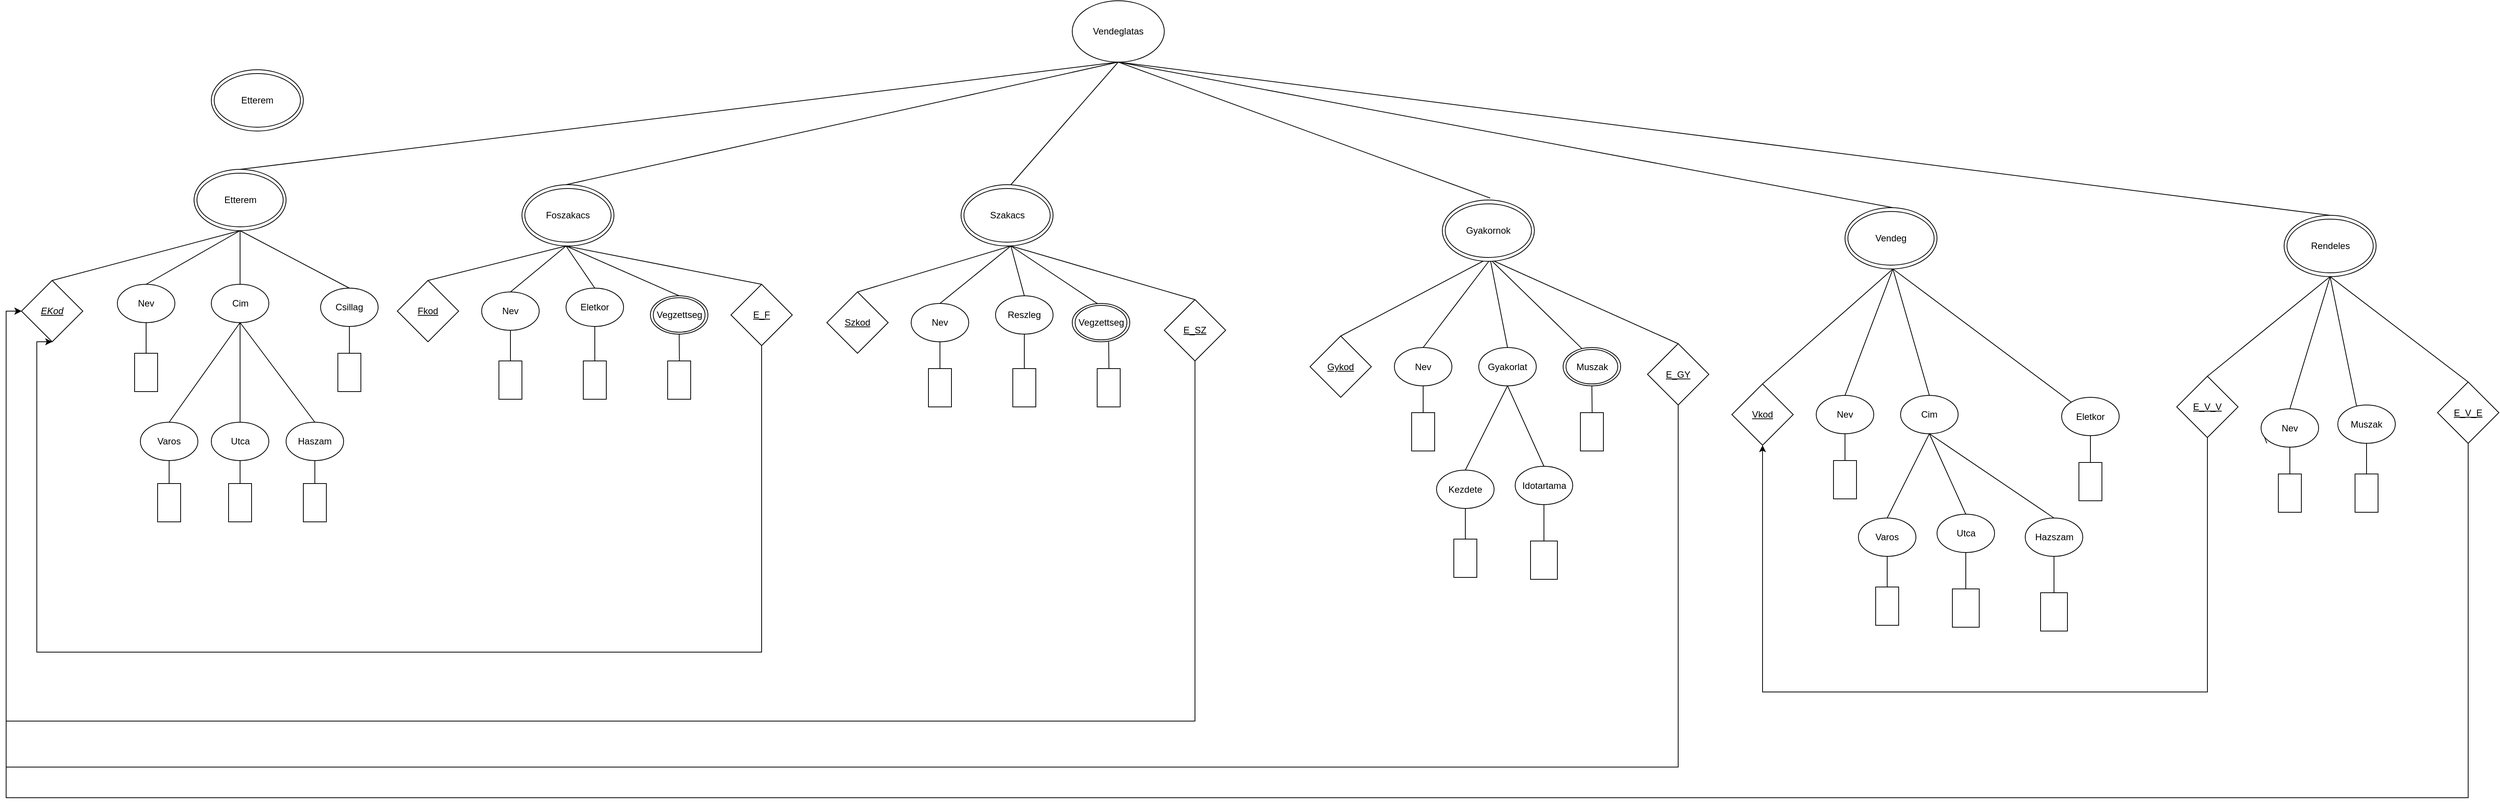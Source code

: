 <mxfile version="20.4.0" type="github">
  <diagram id="5zeBZYak-Ufsh1oe7t_A" name="Page-1">
    <mxGraphModel dx="4729" dy="1371" grid="1" gridSize="10" guides="1" tooltips="1" connect="1" arrows="1" fold="1" page="1" pageScale="1" pageWidth="850" pageHeight="1100" math="0" shadow="0">
      <root>
        <mxCell id="0" />
        <mxCell id="1" parent="0" />
        <mxCell id="2ZCKuji_2gfjYg4W31bf-9" value="Nev" style="ellipse;whiteSpace=wrap;html=1;" parent="1" vertex="1">
          <mxGeometry x="-1305" y="410" width="75" height="50" as="geometry" />
        </mxCell>
        <mxCell id="2ZCKuji_2gfjYg4W31bf-10" value="Cim" style="ellipse;whiteSpace=wrap;html=1;" parent="1" vertex="1">
          <mxGeometry x="-1182.5" y="410" width="75" height="50" as="geometry" />
        </mxCell>
        <mxCell id="2ZCKuji_2gfjYg4W31bf-11" value="Csillag" style="ellipse;whiteSpace=wrap;html=1;" parent="1" vertex="1">
          <mxGeometry x="-1040" y="415" width="75" height="50" as="geometry" />
        </mxCell>
        <mxCell id="2ZCKuji_2gfjYg4W31bf-14" value="Vendeglatas" style="ellipse;whiteSpace=wrap;html=1;" parent="1" vertex="1">
          <mxGeometry x="-60" y="40" width="120" height="80" as="geometry" />
        </mxCell>
        <mxCell id="2ZCKuji_2gfjYg4W31bf-16" value="Haszam" style="ellipse;whiteSpace=wrap;html=1;" parent="1" vertex="1">
          <mxGeometry x="-1085" y="590" width="75" height="50" as="geometry" />
        </mxCell>
        <mxCell id="2ZCKuji_2gfjYg4W31bf-17" value="Utca" style="ellipse;whiteSpace=wrap;html=1;" parent="1" vertex="1">
          <mxGeometry x="-1182.5" y="590" width="75" height="50" as="geometry" />
        </mxCell>
        <mxCell id="2ZCKuji_2gfjYg4W31bf-18" value="Varos" style="ellipse;whiteSpace=wrap;html=1;" parent="1" vertex="1">
          <mxGeometry x="-1275" y="590" width="75" height="50" as="geometry" />
        </mxCell>
        <mxCell id="2ZCKuji_2gfjYg4W31bf-26" value="" style="endArrow=none;html=1;rounded=0;entryX=0.5;entryY=1;entryDx=0;entryDy=0;exitX=0.5;exitY=0;exitDx=0;exitDy=0;" parent="1" target="2ZCKuji_2gfjYg4W31bf-14" edge="1">
          <mxGeometry width="50" height="50" relative="1" as="geometry">
            <mxPoint x="485" y="297.5" as="sourcePoint" />
            <mxPoint x="-50" y="340" as="targetPoint" />
          </mxGeometry>
        </mxCell>
        <mxCell id="2ZCKuji_2gfjYg4W31bf-27" value="" style="endArrow=none;html=1;rounded=0;entryX=0.5;entryY=1;entryDx=0;entryDy=0;exitX=0.5;exitY=0;exitDx=0;exitDy=0;" parent="1" target="2ZCKuji_2gfjYg4W31bf-14" edge="1">
          <mxGeometry width="50" height="50" relative="1" as="geometry">
            <mxPoint x="-720" y="280" as="sourcePoint" />
            <mxPoint x="10" y="130" as="targetPoint" />
          </mxGeometry>
        </mxCell>
        <mxCell id="2ZCKuji_2gfjYg4W31bf-28" value="" style="endArrow=none;html=1;rounded=0;exitX=0.5;exitY=0;exitDx=0;exitDy=0;" parent="1" edge="1">
          <mxGeometry width="50" height="50" relative="1" as="geometry">
            <mxPoint x="1580" y="320" as="sourcePoint" />
            <mxPoint y="120" as="targetPoint" />
          </mxGeometry>
        </mxCell>
        <mxCell id="2ZCKuji_2gfjYg4W31bf-29" value="" style="endArrow=none;html=1;rounded=0;entryX=0.5;entryY=1;entryDx=0;entryDy=0;exitX=0.5;exitY=0;exitDx=0;exitDy=0;" parent="1" target="2ZCKuji_2gfjYg4W31bf-14" edge="1">
          <mxGeometry width="50" height="50" relative="1" as="geometry">
            <mxPoint x="1010" y="310" as="sourcePoint" />
            <mxPoint x="30" y="150" as="targetPoint" />
          </mxGeometry>
        </mxCell>
        <mxCell id="2ZCKuji_2gfjYg4W31bf-30" value="" style="endArrow=none;html=1;rounded=0;exitX=0.5;exitY=0;exitDx=0;exitDy=0;" parent="1" edge="1">
          <mxGeometry width="50" height="50" relative="1" as="geometry">
            <mxPoint x="-1145" y="260" as="sourcePoint" />
            <mxPoint y="120" as="targetPoint" />
          </mxGeometry>
        </mxCell>
        <mxCell id="2ZCKuji_2gfjYg4W31bf-32" value="" style="endArrow=none;html=1;rounded=0;exitX=0.5;exitY=1;exitDx=0;exitDy=0;entryX=0.5;entryY=0;entryDx=0;entryDy=0;" parent="1" target="2ZCKuji_2gfjYg4W31bf-10" edge="1">
          <mxGeometry width="50" height="50" relative="1" as="geometry">
            <mxPoint x="-1145" y="340" as="sourcePoint" />
            <mxPoint x="-545" y="130" as="targetPoint" />
          </mxGeometry>
        </mxCell>
        <mxCell id="2ZCKuji_2gfjYg4W31bf-33" value="" style="endArrow=none;html=1;rounded=0;exitX=0.5;exitY=1;exitDx=0;exitDy=0;entryX=0.5;entryY=0;entryDx=0;entryDy=0;" parent="1" target="2ZCKuji_2gfjYg4W31bf-9" edge="1">
          <mxGeometry width="50" height="50" relative="1" as="geometry">
            <mxPoint x="-1145" y="340" as="sourcePoint" />
            <mxPoint x="-1005" y="420" as="targetPoint" />
          </mxGeometry>
        </mxCell>
        <mxCell id="2ZCKuji_2gfjYg4W31bf-35" value="" style="endArrow=none;html=1;rounded=0;exitX=0.5;exitY=1;exitDx=0;exitDy=0;entryX=0.5;entryY=0;entryDx=0;entryDy=0;" parent="1" target="2ZCKuji_2gfjYg4W31bf-11" edge="1">
          <mxGeometry width="50" height="50" relative="1" as="geometry">
            <mxPoint x="-1145" y="340" as="sourcePoint" />
            <mxPoint x="-1127.5" y="420" as="targetPoint" />
          </mxGeometry>
        </mxCell>
        <mxCell id="2ZCKuji_2gfjYg4W31bf-38" value="" style="endArrow=none;html=1;rounded=0;exitX=0.5;exitY=1;exitDx=0;exitDy=0;entryX=0.5;entryY=0;entryDx=0;entryDy=0;" parent="1" source="2ZCKuji_2gfjYg4W31bf-10" target="2ZCKuji_2gfjYg4W31bf-18" edge="1">
          <mxGeometry width="50" height="50" relative="1" as="geometry">
            <mxPoint x="-655" y="390" as="sourcePoint" />
            <mxPoint x="-605" y="340" as="targetPoint" />
          </mxGeometry>
        </mxCell>
        <mxCell id="2ZCKuji_2gfjYg4W31bf-39" value="" style="endArrow=none;html=1;rounded=0;exitX=0.5;exitY=1;exitDx=0;exitDy=0;entryX=0.5;entryY=0;entryDx=0;entryDy=0;" parent="1" source="2ZCKuji_2gfjYg4W31bf-10" target="2ZCKuji_2gfjYg4W31bf-17" edge="1">
          <mxGeometry width="50" height="50" relative="1" as="geometry">
            <mxPoint x="-995" y="360" as="sourcePoint" />
            <mxPoint x="-1117.5" y="430" as="targetPoint" />
          </mxGeometry>
        </mxCell>
        <mxCell id="2ZCKuji_2gfjYg4W31bf-40" value="" style="endArrow=none;html=1;rounded=0;exitX=0.5;exitY=1;exitDx=0;exitDy=0;entryX=0.5;entryY=0;entryDx=0;entryDy=0;" parent="1" source="2ZCKuji_2gfjYg4W31bf-10" target="2ZCKuji_2gfjYg4W31bf-16" edge="1">
          <mxGeometry width="50" height="50" relative="1" as="geometry">
            <mxPoint x="-985" y="370" as="sourcePoint" />
            <mxPoint x="-1107.5" y="440" as="targetPoint" />
          </mxGeometry>
        </mxCell>
        <mxCell id="2ZCKuji_2gfjYg4W31bf-43" value="&lt;u&gt;Fkod&lt;/u&gt;" style="rhombus;whiteSpace=wrap;html=1;sketch=0;strokeColor=default;fontStyle=4" parent="1" vertex="1">
          <mxGeometry x="-940" y="405" width="80" height="80" as="geometry" />
        </mxCell>
        <mxCell id="2ZCKuji_2gfjYg4W31bf-123" style="edgeStyle=orthogonalEdgeStyle;rounded=0;orthogonalLoop=1;jettySize=auto;html=1;exitX=0.5;exitY=1;exitDx=0;exitDy=0;entryX=0.5;entryY=1;entryDx=0;entryDy=0;" parent="1" source="2ZCKuji_2gfjYg4W31bf-45" target="2ZCKuji_2gfjYg4W31bf-59" edge="1">
          <mxGeometry relative="1" as="geometry">
            <mxPoint x="-1410" y="1160" as="targetPoint" />
            <Array as="points">
              <mxPoint x="-465" y="890" />
              <mxPoint x="-1410" y="890" />
              <mxPoint x="-1410" y="485" />
            </Array>
          </mxGeometry>
        </mxCell>
        <mxCell id="2ZCKuji_2gfjYg4W31bf-45" value="E_F" style="rhombus;whiteSpace=wrap;html=1;sketch=0;strokeColor=default;fontStyle=4" parent="1" vertex="1">
          <mxGeometry x="-505" y="410" width="80" height="80" as="geometry" />
        </mxCell>
        <mxCell id="2ZCKuji_2gfjYg4W31bf-46" value="" style="endArrow=none;html=1;rounded=0;entryX=0.5;entryY=0;entryDx=0;entryDy=0;exitX=0.5;exitY=1;exitDx=0;exitDy=0;" parent="1" target="2ZCKuji_2gfjYg4W31bf-45" edge="1">
          <mxGeometry width="50" height="50" relative="1" as="geometry">
            <mxPoint x="-720" y="360" as="sourcePoint" />
            <mxPoint x="-530" y="405" as="targetPoint" />
          </mxGeometry>
        </mxCell>
        <mxCell id="2ZCKuji_2gfjYg4W31bf-47" value="" style="endArrow=none;html=1;rounded=0;entryX=0.5;entryY=0;entryDx=0;entryDy=0;exitX=0.5;exitY=1;exitDx=0;exitDy=0;" parent="1" target="2ZCKuji_2gfjYg4W31bf-43" edge="1">
          <mxGeometry width="50" height="50" relative="1" as="geometry">
            <mxPoint x="-720" y="360" as="sourcePoint" />
            <mxPoint x="-360" y="430" as="targetPoint" />
          </mxGeometry>
        </mxCell>
        <mxCell id="2ZCKuji_2gfjYg4W31bf-54" value="Nev" style="ellipse;whiteSpace=wrap;html=1;" parent="1" vertex="1">
          <mxGeometry x="-830" y="420" width="75" height="50" as="geometry" />
        </mxCell>
        <mxCell id="2ZCKuji_2gfjYg4W31bf-55" value="Eletkor" style="ellipse;whiteSpace=wrap;html=1;" parent="1" vertex="1">
          <mxGeometry x="-720" y="415" width="75" height="50" as="geometry" />
        </mxCell>
        <mxCell id="2ZCKuji_2gfjYg4W31bf-56" value="" style="endArrow=none;html=1;rounded=0;entryX=0.5;entryY=0;entryDx=0;entryDy=0;" parent="1" target="2ZCKuji_2gfjYg4W31bf-55" edge="1">
          <mxGeometry width="50" height="50" relative="1" as="geometry">
            <mxPoint x="-720" y="360" as="sourcePoint" />
            <mxPoint x="-670" y="490" as="targetPoint" />
          </mxGeometry>
        </mxCell>
        <mxCell id="2ZCKuji_2gfjYg4W31bf-57" value="" style="endArrow=none;html=1;rounded=0;exitX=0.5;exitY=1;exitDx=0;exitDy=0;entryX=0.5;entryY=0;entryDx=0;entryDy=0;" parent="1" target="2ZCKuji_2gfjYg4W31bf-54" edge="1">
          <mxGeometry width="50" height="50" relative="1" as="geometry">
            <mxPoint x="-720" y="360" as="sourcePoint" />
            <mxPoint x="-792.5" y="490" as="targetPoint" />
          </mxGeometry>
        </mxCell>
        <mxCell id="2ZCKuji_2gfjYg4W31bf-58" value="" style="endArrow=none;html=1;rounded=0;exitX=0.5;exitY=0;exitDx=0;exitDy=0;" parent="1" edge="1">
          <mxGeometry width="50" height="50" relative="1" as="geometry">
            <mxPoint x="-140" y="280" as="sourcePoint" />
            <mxPoint y="120" as="targetPoint" />
          </mxGeometry>
        </mxCell>
        <mxCell id="2ZCKuji_2gfjYg4W31bf-59" value="EKod" style="rhombus;whiteSpace=wrap;html=1;sketch=0;strokeColor=default;fontStyle=6" parent="1" vertex="1">
          <mxGeometry x="-1430" y="405" width="80" height="80" as="geometry" />
        </mxCell>
        <mxCell id="2ZCKuji_2gfjYg4W31bf-60" value="" style="endArrow=none;html=1;rounded=0;entryX=0.5;entryY=0;entryDx=0;entryDy=0;exitX=0.5;exitY=1;exitDx=0;exitDy=0;" parent="1" target="2ZCKuji_2gfjYg4W31bf-59" edge="1">
          <mxGeometry width="50" height="50" relative="1" as="geometry">
            <mxPoint x="-1145" y="340" as="sourcePoint" />
            <mxPoint x="-935" y="420" as="targetPoint" />
          </mxGeometry>
        </mxCell>
        <mxCell id="2ZCKuji_2gfjYg4W31bf-65" value="Szkod" style="rhombus;whiteSpace=wrap;html=1;sketch=0;strokeColor=default;fontStyle=4" parent="1" vertex="1">
          <mxGeometry x="-380" y="420" width="80" height="80" as="geometry" />
        </mxCell>
        <mxCell id="2ZCKuji_2gfjYg4W31bf-66" value="" style="endArrow=none;html=1;rounded=0;entryX=0.5;entryY=0;entryDx=0;entryDy=0;" parent="1" target="2ZCKuji_2gfjYg4W31bf-65" edge="1">
          <mxGeometry width="50" height="50" relative="1" as="geometry">
            <mxPoint x="-140" y="360" as="sourcePoint" />
            <mxPoint x="215" y="435" as="targetPoint" />
          </mxGeometry>
        </mxCell>
        <mxCell id="2ZCKuji_2gfjYg4W31bf-68" value="" style="endArrow=none;html=1;rounded=0;entryX=0.5;entryY=0;entryDx=0;entryDy=0;" parent="1" target="bxOVujdMvc15f3OLakNr-1" edge="1">
          <mxGeometry width="50" height="50" relative="1" as="geometry">
            <mxPoint x="-140" y="360" as="sourcePoint" />
            <mxPoint x="97.5" y="435.0" as="targetPoint" />
          </mxGeometry>
        </mxCell>
        <mxCell id="2ZCKuji_2gfjYg4W31bf-69" value="" style="endArrow=none;html=1;rounded=0;exitX=0.5;exitY=1;exitDx=0;exitDy=0;entryX=0.5;entryY=0;entryDx=0;entryDy=0;" parent="1" target="2ZCKuji_2gfjYg4W31bf-118" edge="1">
          <mxGeometry width="50" height="50" relative="1" as="geometry">
            <mxPoint x="-140" y="360" as="sourcePoint" />
            <mxPoint x="-187.5" y="425" as="targetPoint" />
          </mxGeometry>
        </mxCell>
        <mxCell id="2ZCKuji_2gfjYg4W31bf-73" value="" style="rounded=0;whiteSpace=wrap;html=1;sketch=0;strokeColor=default;rotation=90;" parent="1" vertex="1">
          <mxGeometry x="-1027.5" y="510" width="50" height="30" as="geometry" />
        </mxCell>
        <mxCell id="2ZCKuji_2gfjYg4W31bf-79" value="" style="rounded=0;whiteSpace=wrap;html=1;sketch=0;strokeColor=default;rotation=90;" parent="1" vertex="1">
          <mxGeometry x="-1292.5" y="510" width="50" height="30" as="geometry" />
        </mxCell>
        <mxCell id="2ZCKuji_2gfjYg4W31bf-80" value="" style="rounded=0;whiteSpace=wrap;html=1;sketch=0;strokeColor=default;rotation=90;" parent="1" vertex="1">
          <mxGeometry x="-1262.5" y="680" width="50" height="30" as="geometry" />
        </mxCell>
        <mxCell id="2ZCKuji_2gfjYg4W31bf-81" value="" style="rounded=0;whiteSpace=wrap;html=1;sketch=0;strokeColor=default;rotation=90;" parent="1" vertex="1">
          <mxGeometry x="-1170" y="680" width="50" height="30" as="geometry" />
        </mxCell>
        <mxCell id="2ZCKuji_2gfjYg4W31bf-82" value="" style="rounded=0;whiteSpace=wrap;html=1;sketch=0;strokeColor=default;rotation=90;" parent="1" vertex="1">
          <mxGeometry x="-1072.5" y="680" width="50" height="30" as="geometry" />
        </mxCell>
        <mxCell id="2ZCKuji_2gfjYg4W31bf-86" value="" style="endArrow=none;html=1;rounded=0;entryX=0.5;entryY=1;entryDx=0;entryDy=0;exitX=0;exitY=0.5;exitDx=0;exitDy=0;" parent="1" source="2ZCKuji_2gfjYg4W31bf-79" target="2ZCKuji_2gfjYg4W31bf-9" edge="1">
          <mxGeometry width="50" height="50" relative="1" as="geometry">
            <mxPoint x="-1120" y="630" as="sourcePoint" />
            <mxPoint x="-1070" y="580" as="targetPoint" />
          </mxGeometry>
        </mxCell>
        <mxCell id="2ZCKuji_2gfjYg4W31bf-88" value="" style="endArrow=none;html=1;rounded=0;entryX=0.5;entryY=1;entryDx=0;entryDy=0;exitX=0;exitY=0.5;exitDx=0;exitDy=0;" parent="1" source="2ZCKuji_2gfjYg4W31bf-73" target="2ZCKuji_2gfjYg4W31bf-11" edge="1">
          <mxGeometry width="50" height="50" relative="1" as="geometry">
            <mxPoint x="-1257.5" y="510" as="sourcePoint" />
            <mxPoint x="-1257.5" y="470" as="targetPoint" />
          </mxGeometry>
        </mxCell>
        <mxCell id="2ZCKuji_2gfjYg4W31bf-89" value="" style="endArrow=none;html=1;rounded=0;entryX=0.5;entryY=1;entryDx=0;entryDy=0;exitX=0;exitY=0.5;exitDx=0;exitDy=0;" parent="1" source="2ZCKuji_2gfjYg4W31bf-80" target="2ZCKuji_2gfjYg4W31bf-18" edge="1">
          <mxGeometry width="50" height="50" relative="1" as="geometry">
            <mxPoint x="-1247.5" y="520" as="sourcePoint" />
            <mxPoint x="-1247.5" y="480" as="targetPoint" />
          </mxGeometry>
        </mxCell>
        <mxCell id="2ZCKuji_2gfjYg4W31bf-90" value="" style="endArrow=none;html=1;rounded=0;entryX=0.5;entryY=1;entryDx=0;entryDy=0;exitX=0;exitY=0.5;exitDx=0;exitDy=0;" parent="1" source="2ZCKuji_2gfjYg4W31bf-81" target="2ZCKuji_2gfjYg4W31bf-17" edge="1">
          <mxGeometry width="50" height="50" relative="1" as="geometry">
            <mxPoint x="-1237.5" y="530" as="sourcePoint" />
            <mxPoint x="-1237.5" y="490" as="targetPoint" />
          </mxGeometry>
        </mxCell>
        <mxCell id="2ZCKuji_2gfjYg4W31bf-91" value="" style="endArrow=none;html=1;rounded=0;entryX=0.5;entryY=1;entryDx=0;entryDy=0;exitX=0;exitY=0.5;exitDx=0;exitDy=0;" parent="1" source="2ZCKuji_2gfjYg4W31bf-82" target="2ZCKuji_2gfjYg4W31bf-16" edge="1">
          <mxGeometry width="50" height="50" relative="1" as="geometry">
            <mxPoint x="-1227.5" y="540" as="sourcePoint" />
            <mxPoint x="-1227.5" y="500" as="targetPoint" />
          </mxGeometry>
        </mxCell>
        <mxCell id="2ZCKuji_2gfjYg4W31bf-96" value="" style="rounded=0;whiteSpace=wrap;html=1;sketch=0;strokeColor=default;rotation=90;" parent="1" vertex="1">
          <mxGeometry x="-817.5" y="520" width="50" height="30" as="geometry" />
        </mxCell>
        <mxCell id="2ZCKuji_2gfjYg4W31bf-97" value="" style="endArrow=none;html=1;rounded=0;exitX=0;exitY=0.5;exitDx=0;exitDy=0;entryX=0.5;entryY=1;entryDx=0;entryDy=0;" parent="1" source="2ZCKuji_2gfjYg4W31bf-96" target="2ZCKuji_2gfjYg4W31bf-54" edge="1">
          <mxGeometry width="50" height="50" relative="1" as="geometry">
            <mxPoint x="-1017.5" y="520" as="sourcePoint" />
            <mxPoint x="-762" y="480" as="targetPoint" />
          </mxGeometry>
        </mxCell>
        <mxCell id="2ZCKuji_2gfjYg4W31bf-98" value="" style="rounded=0;whiteSpace=wrap;html=1;sketch=0;strokeColor=default;rotation=90;" parent="1" vertex="1">
          <mxGeometry x="-707.5" y="520" width="50" height="30" as="geometry" />
        </mxCell>
        <mxCell id="2ZCKuji_2gfjYg4W31bf-99" value="" style="endArrow=none;html=1;rounded=0;entryX=0.5;entryY=1;entryDx=0;entryDy=0;exitX=0;exitY=0.5;exitDx=0;exitDy=0;" parent="1" source="2ZCKuji_2gfjYg4W31bf-98" target="2ZCKuji_2gfjYg4W31bf-55" edge="1">
          <mxGeometry width="50" height="50" relative="1" as="geometry">
            <mxPoint x="-900" y="520" as="sourcePoint" />
            <mxPoint x="-645" y="475" as="targetPoint" />
          </mxGeometry>
        </mxCell>
        <mxCell id="2ZCKuji_2gfjYg4W31bf-105" value="" style="endArrow=none;html=1;rounded=0;entryX=0.5;entryY=0;entryDx=0;entryDy=0;" parent="1" target="2ZCKuji_2gfjYg4W31bf-101" edge="1">
          <mxGeometry width="50" height="50" relative="1" as="geometry">
            <mxPoint x="-720" y="360" as="sourcePoint" />
            <mxPoint x="-672.5" y="425" as="targetPoint" />
          </mxGeometry>
        </mxCell>
        <mxCell id="2ZCKuji_2gfjYg4W31bf-108" value="" style="endArrow=none;html=1;rounded=0;exitX=0.5;exitY=1;exitDx=0;exitDy=0;" parent="1" source="2ZCKuji_2gfjYg4W31bf-101" edge="1">
          <mxGeometry width="50" height="50" relative="1" as="geometry">
            <mxPoint x="-700" y="380" as="sourcePoint" />
            <mxPoint x="-572" y="530" as="targetPoint" />
          </mxGeometry>
        </mxCell>
        <mxCell id="2ZCKuji_2gfjYg4W31bf-109" value="" style="rounded=0;whiteSpace=wrap;html=1;sketch=0;strokeColor=default;rotation=90;" parent="1" vertex="1">
          <mxGeometry x="-597.5" y="520" width="50" height="30" as="geometry" />
        </mxCell>
        <mxCell id="2ZCKuji_2gfjYg4W31bf-110" value="Reszleg" style="ellipse;whiteSpace=wrap;html=1;" parent="1" vertex="1">
          <mxGeometry x="-160" y="425" width="75" height="50" as="geometry" />
        </mxCell>
        <mxCell id="2ZCKuji_2gfjYg4W31bf-111" value="" style="rounded=0;whiteSpace=wrap;html=1;sketch=0;strokeColor=default;rotation=90;" parent="1" vertex="1">
          <mxGeometry x="-257.5" y="530" width="50" height="30" as="geometry" />
        </mxCell>
        <mxCell id="2ZCKuji_2gfjYg4W31bf-112" value="" style="endArrow=none;html=1;rounded=0;exitX=0;exitY=0.5;exitDx=0;exitDy=0;entryX=0.5;entryY=1;entryDx=0;entryDy=0;startArrow=none;" parent="1" source="2ZCKuji_2gfjYg4W31bf-118" edge="1">
          <mxGeometry width="50" height="50" relative="1" as="geometry">
            <mxPoint x="-457.5" y="530" as="sourcePoint" />
            <mxPoint x="-232.5" y="480" as="targetPoint" />
          </mxGeometry>
        </mxCell>
        <mxCell id="2ZCKuji_2gfjYg4W31bf-113" value="" style="rounded=0;whiteSpace=wrap;html=1;sketch=0;strokeColor=default;rotation=90;" parent="1" vertex="1">
          <mxGeometry x="-147.5" y="530" width="50" height="30" as="geometry" />
        </mxCell>
        <mxCell id="2ZCKuji_2gfjYg4W31bf-114" value="" style="endArrow=none;html=1;rounded=0;entryX=0.5;entryY=1;entryDx=0;entryDy=0;exitX=0;exitY=0.5;exitDx=0;exitDy=0;" parent="1" source="2ZCKuji_2gfjYg4W31bf-113" target="2ZCKuji_2gfjYg4W31bf-110" edge="1">
          <mxGeometry width="50" height="50" relative="1" as="geometry">
            <mxPoint x="-340" y="530" as="sourcePoint" />
            <mxPoint x="-85" y="485" as="targetPoint" />
          </mxGeometry>
        </mxCell>
        <mxCell id="2ZCKuji_2gfjYg4W31bf-116" value="" style="endArrow=none;html=1;rounded=0;exitX=0.5;exitY=1;exitDx=0;exitDy=0;" parent="1" edge="1">
          <mxGeometry width="50" height="50" relative="1" as="geometry">
            <mxPoint x="-12.5" y="485" as="sourcePoint" />
            <mxPoint x="-12" y="540" as="targetPoint" />
          </mxGeometry>
        </mxCell>
        <mxCell id="2ZCKuji_2gfjYg4W31bf-117" value="" style="rounded=0;whiteSpace=wrap;html=1;sketch=0;strokeColor=default;rotation=90;" parent="1" vertex="1">
          <mxGeometry x="-37.5" y="530" width="50" height="30" as="geometry" />
        </mxCell>
        <mxCell id="2ZCKuji_2gfjYg4W31bf-118" value="Nev" style="ellipse;whiteSpace=wrap;html=1;" parent="1" vertex="1">
          <mxGeometry x="-270" y="435" width="75" height="50" as="geometry" />
        </mxCell>
        <mxCell id="2ZCKuji_2gfjYg4W31bf-119" value="" style="endArrow=none;html=1;rounded=0;exitX=0;exitY=0.5;exitDx=0;exitDy=0;entryX=0.5;entryY=1;entryDx=0;entryDy=0;" parent="1" source="2ZCKuji_2gfjYg4W31bf-111" target="2ZCKuji_2gfjYg4W31bf-118" edge="1">
          <mxGeometry width="50" height="50" relative="1" as="geometry">
            <mxPoint x="-232.5" y="520" as="sourcePoint" />
            <mxPoint x="-232.5" y="480" as="targetPoint" />
          </mxGeometry>
        </mxCell>
        <mxCell id="2ZCKuji_2gfjYg4W31bf-121" value="" style="endArrow=none;html=1;rounded=0;entryX=0.5;entryY=0;entryDx=0;entryDy=0;exitX=0.5;exitY=1;exitDx=0;exitDy=0;" parent="1" target="2ZCKuji_2gfjYg4W31bf-110" edge="1">
          <mxGeometry width="50" height="50" relative="1" as="geometry">
            <mxPoint x="-140" y="360" as="sourcePoint" />
            <mxPoint x="-232.5" y="475" as="targetPoint" />
          </mxGeometry>
        </mxCell>
        <mxCell id="2ZCKuji_2gfjYg4W31bf-122" value="" style="endArrow=none;html=1;rounded=0;exitX=0.5;exitY=1;exitDx=0;exitDy=0;entryX=0.326;entryY=0.026;entryDx=0;entryDy=0;entryPerimeter=0;" parent="1" edge="1">
          <mxGeometry width="50" height="50" relative="1" as="geometry">
            <mxPoint x="-140" y="360" as="sourcePoint" />
            <mxPoint x="-25.55" y="436.3" as="targetPoint" />
          </mxGeometry>
        </mxCell>
        <mxCell id="bxOVujdMvc15f3OLakNr-121" style="edgeStyle=orthogonalEdgeStyle;rounded=0;orthogonalLoop=1;jettySize=auto;html=1;exitX=0.5;exitY=1;exitDx=0;exitDy=0;entryX=0;entryY=0.5;entryDx=0;entryDy=0;" edge="1" parent="1" source="bxOVujdMvc15f3OLakNr-1" target="2ZCKuji_2gfjYg4W31bf-59">
          <mxGeometry relative="1" as="geometry">
            <Array as="points">
              <mxPoint x="100" y="980" />
              <mxPoint x="-1450" y="980" />
              <mxPoint x="-1450" y="445" />
            </Array>
          </mxGeometry>
        </mxCell>
        <mxCell id="bxOVujdMvc15f3OLakNr-1" value="&lt;div&gt;E_SZ&lt;/div&gt;" style="rhombus;whiteSpace=wrap;html=1;sketch=0;strokeColor=default;fontStyle=4" vertex="1" parent="1">
          <mxGeometry x="60" y="430" width="80" height="80" as="geometry" />
        </mxCell>
        <mxCell id="bxOVujdMvc15f3OLakNr-2" value="" style="endArrow=none;html=1;rounded=0;entryX=0.5;entryY=0;entryDx=0;entryDy=0;" edge="1" parent="1">
          <mxGeometry width="50" height="50" relative="1" as="geometry">
            <mxPoint x="480" y="377.5" as="sourcePoint" />
            <mxPoint x="290" y="477.5" as="targetPoint" />
          </mxGeometry>
        </mxCell>
        <mxCell id="bxOVujdMvc15f3OLakNr-3" value="" style="endArrow=none;html=1;rounded=0;entryX=0.5;entryY=0;entryDx=0;entryDy=0;exitX=0.5;exitY=1;exitDx=0;exitDy=0;" edge="1" parent="1" target="bxOVujdMvc15f3OLakNr-17">
          <mxGeometry width="50" height="50" relative="1" as="geometry">
            <mxPoint x="485" y="377.5" as="sourcePoint" />
            <mxPoint x="727.5" y="492.5" as="targetPoint" />
          </mxGeometry>
        </mxCell>
        <mxCell id="bxOVujdMvc15f3OLakNr-4" value="" style="endArrow=none;html=1;rounded=0;exitX=0.5;exitY=1;exitDx=0;exitDy=0;entryX=0.5;entryY=0;entryDx=0;entryDy=0;" edge="1" parent="1" target="bxOVujdMvc15f3OLakNr-13">
          <mxGeometry width="50" height="50" relative="1" as="geometry">
            <mxPoint x="485" y="377.5" as="sourcePoint" />
            <mxPoint x="442.5" y="482.5" as="targetPoint" />
          </mxGeometry>
        </mxCell>
        <mxCell id="bxOVujdMvc15f3OLakNr-5" value="Gyakorlat" style="ellipse;whiteSpace=wrap;html=1;" vertex="1" parent="1">
          <mxGeometry x="470" y="492.5" width="75" height="50" as="geometry" />
        </mxCell>
        <mxCell id="bxOVujdMvc15f3OLakNr-6" value="" style="rounded=0;whiteSpace=wrap;html=1;sketch=0;strokeColor=default;rotation=90;" vertex="1" parent="1">
          <mxGeometry x="372.5" y="587.5" width="50" height="30" as="geometry" />
        </mxCell>
        <mxCell id="bxOVujdMvc15f3OLakNr-7" value="" style="endArrow=none;html=1;rounded=0;exitX=0;exitY=0.5;exitDx=0;exitDy=0;entryX=0.5;entryY=1;entryDx=0;entryDy=0;startArrow=none;" edge="1" parent="1" source="bxOVujdMvc15f3OLakNr-13">
          <mxGeometry width="50" height="50" relative="1" as="geometry">
            <mxPoint x="172.5" y="587.5" as="sourcePoint" />
            <mxPoint x="397.5" y="537.5" as="targetPoint" />
          </mxGeometry>
        </mxCell>
        <mxCell id="bxOVujdMvc15f3OLakNr-9" value="" style="endArrow=none;html=1;rounded=0;entryX=0.5;entryY=1;entryDx=0;entryDy=0;exitX=0.5;exitY=0;exitDx=0;exitDy=0;" edge="1" parent="1" source="bxOVujdMvc15f3OLakNr-20" target="bxOVujdMvc15f3OLakNr-5">
          <mxGeometry width="50" height="50" relative="1" as="geometry">
            <mxPoint x="550" y="647.5" as="sourcePoint" />
            <mxPoint x="545" y="542.5" as="targetPoint" />
          </mxGeometry>
        </mxCell>
        <mxCell id="bxOVujdMvc15f3OLakNr-11" value="" style="endArrow=none;html=1;rounded=0;exitX=0.5;exitY=1;exitDx=0;exitDy=0;" edge="1" parent="1">
          <mxGeometry width="50" height="50" relative="1" as="geometry">
            <mxPoint x="617.5" y="542.5" as="sourcePoint" />
            <mxPoint x="618" y="597.5" as="targetPoint" />
          </mxGeometry>
        </mxCell>
        <mxCell id="bxOVujdMvc15f3OLakNr-12" value="" style="rounded=0;whiteSpace=wrap;html=1;sketch=0;strokeColor=default;rotation=90;" vertex="1" parent="1">
          <mxGeometry x="592.5" y="587.5" width="50" height="30" as="geometry" />
        </mxCell>
        <mxCell id="bxOVujdMvc15f3OLakNr-13" value="Nev" style="ellipse;whiteSpace=wrap;html=1;" vertex="1" parent="1">
          <mxGeometry x="360" y="492.5" width="75" height="50" as="geometry" />
        </mxCell>
        <mxCell id="bxOVujdMvc15f3OLakNr-14" value="" style="endArrow=none;html=1;rounded=0;exitX=0;exitY=0.5;exitDx=0;exitDy=0;entryX=0.5;entryY=1;entryDx=0;entryDy=0;" edge="1" parent="1" source="bxOVujdMvc15f3OLakNr-6" target="bxOVujdMvc15f3OLakNr-13">
          <mxGeometry width="50" height="50" relative="1" as="geometry">
            <mxPoint x="397.5" y="577.5" as="sourcePoint" />
            <mxPoint x="397.5" y="537.5" as="targetPoint" />
          </mxGeometry>
        </mxCell>
        <mxCell id="bxOVujdMvc15f3OLakNr-15" value="" style="endArrow=none;html=1;rounded=0;entryX=0.5;entryY=0;entryDx=0;entryDy=0;exitX=0.5;exitY=1;exitDx=0;exitDy=0;" edge="1" parent="1" target="bxOVujdMvc15f3OLakNr-5">
          <mxGeometry width="50" height="50" relative="1" as="geometry">
            <mxPoint x="485" y="377.5" as="sourcePoint" />
            <mxPoint x="397.5" y="532.5" as="targetPoint" />
          </mxGeometry>
        </mxCell>
        <mxCell id="bxOVujdMvc15f3OLakNr-16" value="" style="endArrow=none;html=1;rounded=0;entryX=0.326;entryY=0.026;entryDx=0;entryDy=0;entryPerimeter=0;exitX=0.5;exitY=1;exitDx=0;exitDy=0;" edge="1" parent="1">
          <mxGeometry width="50" height="50" relative="1" as="geometry">
            <mxPoint x="485" y="377.5" as="sourcePoint" />
            <mxPoint x="604.45" y="493.8" as="targetPoint" />
          </mxGeometry>
        </mxCell>
        <mxCell id="bxOVujdMvc15f3OLakNr-119" style="edgeStyle=orthogonalEdgeStyle;rounded=0;orthogonalLoop=1;jettySize=auto;html=1;exitX=0.5;exitY=1;exitDx=0;exitDy=0;entryX=0;entryY=0.5;entryDx=0;entryDy=0;" edge="1" parent="1" source="bxOVujdMvc15f3OLakNr-17" target="2ZCKuji_2gfjYg4W31bf-59">
          <mxGeometry relative="1" as="geometry">
            <Array as="points">
              <mxPoint x="730" y="1040" />
              <mxPoint x="-1450" y="1040" />
              <mxPoint x="-1450" y="445" />
            </Array>
          </mxGeometry>
        </mxCell>
        <mxCell id="bxOVujdMvc15f3OLakNr-17" value="E_GY" style="rhombus;whiteSpace=wrap;html=1;sketch=0;strokeColor=default;fontStyle=4" vertex="1" parent="1">
          <mxGeometry x="690" y="487.5" width="80" height="80" as="geometry" />
        </mxCell>
        <mxCell id="bxOVujdMvc15f3OLakNr-18" value="Gykod" style="rhombus;whiteSpace=wrap;html=1;sketch=0;strokeColor=default;fontStyle=4" vertex="1" parent="1">
          <mxGeometry x="250" y="477.5" width="80" height="80" as="geometry" />
        </mxCell>
        <mxCell id="bxOVujdMvc15f3OLakNr-20" value="Idotartama" style="ellipse;whiteSpace=wrap;html=1;" vertex="1" parent="1">
          <mxGeometry x="517.5" y="647.5" width="75" height="50" as="geometry" />
        </mxCell>
        <mxCell id="bxOVujdMvc15f3OLakNr-27" value="" style="endArrow=none;html=1;rounded=0;entryX=0.5;entryY=1;entryDx=0;entryDy=0;exitX=0.5;exitY=0;exitDx=0;exitDy=0;" edge="1" parent="1" source="bxOVujdMvc15f3OLakNr-28" target="bxOVujdMvc15f3OLakNr-5">
          <mxGeometry width="50" height="50" relative="1" as="geometry">
            <mxPoint x="447.5" y="652.5" as="sourcePoint" />
            <mxPoint x="487.5" y="532.5" as="targetPoint" />
          </mxGeometry>
        </mxCell>
        <mxCell id="bxOVujdMvc15f3OLakNr-28" value="Kezdete" style="ellipse;whiteSpace=wrap;html=1;" vertex="1" parent="1">
          <mxGeometry x="415" y="652.5" width="75" height="50" as="geometry" />
        </mxCell>
        <mxCell id="bxOVujdMvc15f3OLakNr-33" value="" style="endArrow=none;html=1;rounded=0;exitX=0.5;exitY=1;exitDx=0;exitDy=0;entryX=0;entryY=0.5;entryDx=0;entryDy=0;" edge="1" parent="1" source="bxOVujdMvc15f3OLakNr-28" target="bxOVujdMvc15f3OLakNr-34">
          <mxGeometry width="50" height="50" relative="1" as="geometry">
            <mxPoint x="451.97" y="712.5" as="sourcePoint" />
            <mxPoint x="452.47" y="767.5" as="targetPoint" />
          </mxGeometry>
        </mxCell>
        <mxCell id="bxOVujdMvc15f3OLakNr-34" value="" style="rounded=0;whiteSpace=wrap;html=1;sketch=0;strokeColor=default;rotation=90;" vertex="1" parent="1">
          <mxGeometry x="427.5" y="752.5" width="50" height="30" as="geometry" />
        </mxCell>
        <mxCell id="bxOVujdMvc15f3OLakNr-35" value="" style="endArrow=none;html=1;rounded=0;exitX=0.5;exitY=1;exitDx=0;exitDy=0;startArrow=none;" edge="1" parent="1" source="bxOVujdMvc15f3OLakNr-36">
          <mxGeometry width="50" height="50" relative="1" as="geometry">
            <mxPoint x="542.5" y="737.5" as="sourcePoint" />
            <mxPoint x="543" y="792.5" as="targetPoint" />
          </mxGeometry>
        </mxCell>
        <mxCell id="bxOVujdMvc15f3OLakNr-36" value="" style="rounded=0;whiteSpace=wrap;html=1;sketch=0;strokeColor=default;rotation=90;" vertex="1" parent="1">
          <mxGeometry x="530" y="752.5" width="50" height="35" as="geometry" />
        </mxCell>
        <mxCell id="bxOVujdMvc15f3OLakNr-37" value="" style="endArrow=none;html=1;rounded=0;" edge="1" parent="1" source="bxOVujdMvc15f3OLakNr-20" target="bxOVujdMvc15f3OLakNr-36">
          <mxGeometry width="50" height="50" relative="1" as="geometry">
            <mxPoint x="542.5" y="737.5" as="sourcePoint" />
            <mxPoint x="543.0" y="792.5" as="targetPoint" />
          </mxGeometry>
        </mxCell>
        <mxCell id="bxOVujdMvc15f3OLakNr-59" value="" style="endArrow=none;html=1;rounded=0;entryX=0.5;entryY=0;entryDx=0;entryDy=0;exitX=0.5;exitY=1;exitDx=0;exitDy=0;" edge="1" parent="1">
          <mxGeometry width="50" height="50" relative="1" as="geometry">
            <mxPoint x="1010" y="390" as="sourcePoint" />
            <mxPoint x="840" y="540" as="targetPoint" />
          </mxGeometry>
        </mxCell>
        <mxCell id="bxOVujdMvc15f3OLakNr-61" value="" style="endArrow=none;html=1;rounded=0;entryX=0.5;entryY=0;entryDx=0;entryDy=0;" edge="1" parent="1" target="bxOVujdMvc15f3OLakNr-69">
          <mxGeometry width="50" height="50" relative="1" as="geometry">
            <mxPoint x="1010" y="390" as="sourcePoint" />
            <mxPoint x="992.5" y="545" as="targetPoint" />
          </mxGeometry>
        </mxCell>
        <mxCell id="bxOVujdMvc15f3OLakNr-62" value="Cim" style="ellipse;whiteSpace=wrap;html=1;" vertex="1" parent="1">
          <mxGeometry x="1020" y="555" width="75" height="50" as="geometry" />
        </mxCell>
        <mxCell id="bxOVujdMvc15f3OLakNr-63" value="" style="rounded=0;whiteSpace=wrap;html=1;sketch=0;strokeColor=default;rotation=90;" vertex="1" parent="1">
          <mxGeometry x="922.5" y="650" width="50" height="30" as="geometry" />
        </mxCell>
        <mxCell id="bxOVujdMvc15f3OLakNr-64" value="" style="endArrow=none;html=1;rounded=0;exitX=0;exitY=0.5;exitDx=0;exitDy=0;entryX=0.5;entryY=1;entryDx=0;entryDy=0;startArrow=none;" edge="1" parent="1" source="bxOVujdMvc15f3OLakNr-69">
          <mxGeometry width="50" height="50" relative="1" as="geometry">
            <mxPoint x="722.5" y="650" as="sourcePoint" />
            <mxPoint x="947.5" y="600.0" as="targetPoint" />
          </mxGeometry>
        </mxCell>
        <mxCell id="bxOVujdMvc15f3OLakNr-65" value="" style="endArrow=none;html=1;rounded=0;entryX=0.5;entryY=1;entryDx=0;entryDy=0;exitX=0.5;exitY=0;exitDx=0;exitDy=0;" edge="1" parent="1" source="bxOVujdMvc15f3OLakNr-75" target="bxOVujdMvc15f3OLakNr-62">
          <mxGeometry width="50" height="50" relative="1" as="geometry">
            <mxPoint x="1100" y="710" as="sourcePoint" />
            <mxPoint x="1095" y="605" as="targetPoint" />
          </mxGeometry>
        </mxCell>
        <mxCell id="bxOVujdMvc15f3OLakNr-66" value="Eletkor" style="ellipse;whiteSpace=wrap;html=1;" vertex="1" parent="1">
          <mxGeometry x="1230" y="557.5" width="75" height="50" as="geometry" />
        </mxCell>
        <mxCell id="bxOVujdMvc15f3OLakNr-67" value="" style="endArrow=none;html=1;rounded=0;exitX=0.5;exitY=1;exitDx=0;exitDy=0;entryX=0;entryY=0.5;entryDx=0;entryDy=0;" edge="1" parent="1" source="bxOVujdMvc15f3OLakNr-66" target="bxOVujdMvc15f3OLakNr-68">
          <mxGeometry width="50" height="50" relative="1" as="geometry">
            <mxPoint x="1040" y="510" as="sourcePoint" />
            <mxPoint x="1168.0" y="660.0" as="targetPoint" />
          </mxGeometry>
        </mxCell>
        <mxCell id="bxOVujdMvc15f3OLakNr-68" value="" style="rounded=0;whiteSpace=wrap;html=1;sketch=0;strokeColor=default;rotation=90;" vertex="1" parent="1">
          <mxGeometry x="1242.5" y="652.5" width="50" height="30" as="geometry" />
        </mxCell>
        <mxCell id="bxOVujdMvc15f3OLakNr-69" value="Nev" style="ellipse;whiteSpace=wrap;html=1;" vertex="1" parent="1">
          <mxGeometry x="910" y="555" width="75" height="50" as="geometry" />
        </mxCell>
        <mxCell id="bxOVujdMvc15f3OLakNr-70" value="" style="endArrow=none;html=1;rounded=0;exitX=0;exitY=0.5;exitDx=0;exitDy=0;entryX=0.5;entryY=1;entryDx=0;entryDy=0;" edge="1" parent="1" source="bxOVujdMvc15f3OLakNr-63" target="bxOVujdMvc15f3OLakNr-69">
          <mxGeometry width="50" height="50" relative="1" as="geometry">
            <mxPoint x="947.5" y="640" as="sourcePoint" />
            <mxPoint x="947.5" y="600" as="targetPoint" />
          </mxGeometry>
        </mxCell>
        <mxCell id="bxOVujdMvc15f3OLakNr-71" value="" style="endArrow=none;html=1;rounded=0;entryX=0.5;entryY=0;entryDx=0;entryDy=0;exitX=0.5;exitY=1;exitDx=0;exitDy=0;" edge="1" parent="1" target="bxOVujdMvc15f3OLakNr-62">
          <mxGeometry width="50" height="50" relative="1" as="geometry">
            <mxPoint x="1010" y="390" as="sourcePoint" />
            <mxPoint x="947.5" y="595" as="targetPoint" />
          </mxGeometry>
        </mxCell>
        <mxCell id="bxOVujdMvc15f3OLakNr-72" value="" style="endArrow=none;html=1;rounded=0;exitX=0.5;exitY=1;exitDx=0;exitDy=0;" edge="1" parent="1" target="bxOVujdMvc15f3OLakNr-66">
          <mxGeometry width="50" height="50" relative="1" as="geometry">
            <mxPoint x="1010" y="390" as="sourcePoint" />
            <mxPoint x="957.5" y="605" as="targetPoint" />
          </mxGeometry>
        </mxCell>
        <mxCell id="bxOVujdMvc15f3OLakNr-74" value="Vkod" style="rhombus;whiteSpace=wrap;html=1;sketch=0;strokeColor=default;fontStyle=4" vertex="1" parent="1">
          <mxGeometry x="800" y="540" width="80" height="80" as="geometry" />
        </mxCell>
        <mxCell id="bxOVujdMvc15f3OLakNr-75" value="Utca" style="ellipse;whiteSpace=wrap;html=1;" vertex="1" parent="1">
          <mxGeometry x="1067.5" y="710" width="75" height="50" as="geometry" />
        </mxCell>
        <mxCell id="bxOVujdMvc15f3OLakNr-76" value="" style="endArrow=none;html=1;rounded=0;entryX=0.5;entryY=1;entryDx=0;entryDy=0;exitX=0.5;exitY=0;exitDx=0;exitDy=0;" edge="1" parent="1" source="bxOVujdMvc15f3OLakNr-77" target="bxOVujdMvc15f3OLakNr-62">
          <mxGeometry width="50" height="50" relative="1" as="geometry">
            <mxPoint x="997.5" y="715" as="sourcePoint" />
            <mxPoint x="1037.5" y="595" as="targetPoint" />
          </mxGeometry>
        </mxCell>
        <mxCell id="bxOVujdMvc15f3OLakNr-77" value="Varos" style="ellipse;whiteSpace=wrap;html=1;" vertex="1" parent="1">
          <mxGeometry x="965" y="715" width="75" height="50" as="geometry" />
        </mxCell>
        <mxCell id="bxOVujdMvc15f3OLakNr-78" value="" style="endArrow=none;html=1;rounded=0;exitX=0.5;exitY=1;exitDx=0;exitDy=0;entryX=0;entryY=0.5;entryDx=0;entryDy=0;" edge="1" parent="1" source="bxOVujdMvc15f3OLakNr-77" target="bxOVujdMvc15f3OLakNr-79">
          <mxGeometry width="50" height="50" relative="1" as="geometry">
            <mxPoint x="1001.97" y="775" as="sourcePoint" />
            <mxPoint x="1002.47" y="830.0" as="targetPoint" />
          </mxGeometry>
        </mxCell>
        <mxCell id="bxOVujdMvc15f3OLakNr-79" value="" style="rounded=0;whiteSpace=wrap;html=1;sketch=0;strokeColor=default;rotation=90;" vertex="1" parent="1">
          <mxGeometry x="977.5" y="815" width="50" height="30" as="geometry" />
        </mxCell>
        <mxCell id="bxOVujdMvc15f3OLakNr-80" value="" style="endArrow=none;html=1;rounded=0;exitX=0.5;exitY=1;exitDx=0;exitDy=0;startArrow=none;" edge="1" parent="1" source="bxOVujdMvc15f3OLakNr-81">
          <mxGeometry width="50" height="50" relative="1" as="geometry">
            <mxPoint x="1092.5" y="800" as="sourcePoint" />
            <mxPoint x="1093.0" y="855.0" as="targetPoint" />
          </mxGeometry>
        </mxCell>
        <mxCell id="bxOVujdMvc15f3OLakNr-81" value="" style="rounded=0;whiteSpace=wrap;html=1;sketch=0;strokeColor=default;rotation=90;" vertex="1" parent="1">
          <mxGeometry x="1080" y="815" width="50" height="35" as="geometry" />
        </mxCell>
        <mxCell id="bxOVujdMvc15f3OLakNr-82" value="" style="endArrow=none;html=1;rounded=0;" edge="1" parent="1" source="bxOVujdMvc15f3OLakNr-75" target="bxOVujdMvc15f3OLakNr-81">
          <mxGeometry width="50" height="50" relative="1" as="geometry">
            <mxPoint x="1092.5" y="800" as="sourcePoint" />
            <mxPoint x="1093.0" y="855.0" as="targetPoint" />
          </mxGeometry>
        </mxCell>
        <mxCell id="bxOVujdMvc15f3OLakNr-85" value="Hazszam" style="ellipse;whiteSpace=wrap;html=1;" vertex="1" parent="1">
          <mxGeometry x="1182.5" y="715" width="75" height="50" as="geometry" />
        </mxCell>
        <mxCell id="bxOVujdMvc15f3OLakNr-86" value="" style="endArrow=none;html=1;rounded=0;exitX=0.5;exitY=1;exitDx=0;exitDy=0;startArrow=none;" edge="1" parent="1" source="bxOVujdMvc15f3OLakNr-87">
          <mxGeometry width="50" height="50" relative="1" as="geometry">
            <mxPoint x="1207.5" y="805" as="sourcePoint" />
            <mxPoint x="1208.0" y="860.0" as="targetPoint" />
          </mxGeometry>
        </mxCell>
        <mxCell id="bxOVujdMvc15f3OLakNr-87" value="" style="rounded=0;whiteSpace=wrap;html=1;sketch=0;strokeColor=default;rotation=90;" vertex="1" parent="1">
          <mxGeometry x="1195" y="820" width="50" height="35" as="geometry" />
        </mxCell>
        <mxCell id="bxOVujdMvc15f3OLakNr-88" value="" style="endArrow=none;html=1;rounded=0;" edge="1" parent="1" source="bxOVujdMvc15f3OLakNr-85" target="bxOVujdMvc15f3OLakNr-87">
          <mxGeometry width="50" height="50" relative="1" as="geometry">
            <mxPoint x="1207.5" y="805" as="sourcePoint" />
            <mxPoint x="1208.0" y="860.0" as="targetPoint" />
          </mxGeometry>
        </mxCell>
        <mxCell id="bxOVujdMvc15f3OLakNr-89" value="" style="endArrow=none;html=1;rounded=0;exitX=0.5;exitY=0;exitDx=0;exitDy=0;entryX=0.5;entryY=1;entryDx=0;entryDy=0;" edge="1" parent="1" source="bxOVujdMvc15f3OLakNr-85" target="bxOVujdMvc15f3OLakNr-62">
          <mxGeometry width="50" height="50" relative="1" as="geometry">
            <mxPoint x="1115" y="720" as="sourcePoint" />
            <mxPoint x="1060" y="600" as="targetPoint" />
          </mxGeometry>
        </mxCell>
        <mxCell id="bxOVujdMvc15f3OLakNr-91" value="" style="endArrow=none;html=1;rounded=0;entryX=0.5;entryY=0;entryDx=0;entryDy=0;exitX=0.5;exitY=1;exitDx=0;exitDy=0;" edge="1" parent="1" target="bxOVujdMvc15f3OLakNr-106">
          <mxGeometry width="50" height="50" relative="1" as="geometry">
            <mxPoint x="1580" y="400" as="sourcePoint" />
            <mxPoint x="1390" y="557.5" as="targetPoint" />
          </mxGeometry>
        </mxCell>
        <mxCell id="bxOVujdMvc15f3OLakNr-92" value="" style="endArrow=none;html=1;rounded=0;entryX=0.5;entryY=0;entryDx=0;entryDy=0;" edge="1" parent="1" target="bxOVujdMvc15f3OLakNr-105">
          <mxGeometry width="50" height="50" relative="1" as="geometry">
            <mxPoint x="1580" y="400" as="sourcePoint" />
            <mxPoint x="1827.5" y="572.5" as="targetPoint" />
          </mxGeometry>
        </mxCell>
        <mxCell id="bxOVujdMvc15f3OLakNr-93" value="" style="endArrow=none;html=1;rounded=0;exitX=0.5;exitY=1;exitDx=0;exitDy=0;entryX=0.5;entryY=0;entryDx=0;entryDy=0;" edge="1" parent="1" target="bxOVujdMvc15f3OLakNr-101">
          <mxGeometry width="50" height="50" relative="1" as="geometry">
            <mxPoint x="1580" y="400" as="sourcePoint" />
            <mxPoint x="1542.5" y="562.5" as="targetPoint" />
          </mxGeometry>
        </mxCell>
        <mxCell id="bxOVujdMvc15f3OLakNr-95" value="" style="rounded=0;whiteSpace=wrap;html=1;sketch=0;strokeColor=default;rotation=90;" vertex="1" parent="1">
          <mxGeometry x="1502.5" y="667.5" width="50" height="30" as="geometry" />
        </mxCell>
        <mxCell id="bxOVujdMvc15f3OLakNr-96" value="" style="endArrow=none;html=1;rounded=0;exitX=0;exitY=0.5;exitDx=0;exitDy=0;entryX=0.5;entryY=1;entryDx=0;entryDy=0;startArrow=none;" edge="1" parent="1" source="bxOVujdMvc15f3OLakNr-101">
          <mxGeometry width="50" height="50" relative="1" as="geometry">
            <mxPoint x="1272.5" y="667.5" as="sourcePoint" />
            <mxPoint x="1497.5" y="617.5" as="targetPoint" />
          </mxGeometry>
        </mxCell>
        <mxCell id="bxOVujdMvc15f3OLakNr-98" value="Muszak" style="ellipse;whiteSpace=wrap;html=1;" vertex="1" parent="1">
          <mxGeometry x="1590" y="567.5" width="75" height="50" as="geometry" />
        </mxCell>
        <mxCell id="bxOVujdMvc15f3OLakNr-99" value="" style="endArrow=none;html=1;rounded=0;exitX=0.5;exitY=1;exitDx=0;exitDy=0;entryX=0;entryY=0.5;entryDx=0;entryDy=0;" edge="1" parent="1" source="bxOVujdMvc15f3OLakNr-98" target="bxOVujdMvc15f3OLakNr-100">
          <mxGeometry width="50" height="50" relative="1" as="geometry">
            <mxPoint x="1590" y="527.5" as="sourcePoint" />
            <mxPoint x="1718" y="677.5" as="targetPoint" />
          </mxGeometry>
        </mxCell>
        <mxCell id="bxOVujdMvc15f3OLakNr-100" value="" style="rounded=0;whiteSpace=wrap;html=1;sketch=0;strokeColor=default;rotation=90;" vertex="1" parent="1">
          <mxGeometry x="1602.5" y="667.5" width="50" height="30" as="geometry" />
        </mxCell>
        <mxCell id="bxOVujdMvc15f3OLakNr-101" value="Nev" style="ellipse;whiteSpace=wrap;html=1;" vertex="1" parent="1">
          <mxGeometry x="1490" y="572.5" width="75" height="50" as="geometry" />
        </mxCell>
        <mxCell id="bxOVujdMvc15f3OLakNr-102" value="" style="endArrow=none;html=1;rounded=0;exitX=0;exitY=0.5;exitDx=0;exitDy=0;entryX=0.5;entryY=1;entryDx=0;entryDy=0;" edge="1" parent="1" source="bxOVujdMvc15f3OLakNr-95" target="bxOVujdMvc15f3OLakNr-101">
          <mxGeometry width="50" height="50" relative="1" as="geometry">
            <mxPoint x="1497.5" y="657.5" as="sourcePoint" />
            <mxPoint x="1497.5" y="617.5" as="targetPoint" />
          </mxGeometry>
        </mxCell>
        <mxCell id="bxOVujdMvc15f3OLakNr-104" value="" style="endArrow=none;html=1;rounded=0;entryX=0.326;entryY=0.026;entryDx=0;entryDy=0;entryPerimeter=0;exitX=0.5;exitY=1;exitDx=0;exitDy=0;" edge="1" parent="1" target="bxOVujdMvc15f3OLakNr-98">
          <mxGeometry width="50" height="50" relative="1" as="geometry">
            <mxPoint x="1580" y="400" as="sourcePoint" />
            <mxPoint x="1507.5" y="622.5" as="targetPoint" />
          </mxGeometry>
        </mxCell>
        <mxCell id="bxOVujdMvc15f3OLakNr-118" style="edgeStyle=orthogonalEdgeStyle;rounded=0;orthogonalLoop=1;jettySize=auto;html=1;exitX=0.5;exitY=1;exitDx=0;exitDy=0;entryX=0;entryY=0.5;entryDx=0;entryDy=0;" edge="1" parent="1" source="bxOVujdMvc15f3OLakNr-105" target="2ZCKuji_2gfjYg4W31bf-59">
          <mxGeometry relative="1" as="geometry">
            <mxPoint x="-1578.571" y="1480" as="targetPoint" />
            <Array as="points">
              <mxPoint x="1760" y="1080" />
              <mxPoint x="-1450" y="1080" />
              <mxPoint x="-1450" y="445" />
            </Array>
          </mxGeometry>
        </mxCell>
        <mxCell id="bxOVujdMvc15f3OLakNr-105" value="&lt;div&gt;E_V_E&lt;/div&gt;" style="rhombus;whiteSpace=wrap;html=1;sketch=0;strokeColor=default;fontStyle=4" vertex="1" parent="1">
          <mxGeometry x="1720" y="537.5" width="80" height="80" as="geometry" />
        </mxCell>
        <mxCell id="bxOVujdMvc15f3OLakNr-116" style="edgeStyle=orthogonalEdgeStyle;rounded=0;orthogonalLoop=1;jettySize=auto;html=1;exitX=0.5;exitY=1;exitDx=0;exitDy=0;entryX=0.5;entryY=1;entryDx=0;entryDy=0;" edge="1" parent="1" source="bxOVujdMvc15f3OLakNr-106" target="bxOVujdMvc15f3OLakNr-74">
          <mxGeometry relative="1" as="geometry">
            <mxPoint x="840" y="1275" as="targetPoint" />
            <Array as="points">
              <mxPoint x="1420" y="942" />
              <mxPoint x="840" y="942" />
            </Array>
          </mxGeometry>
        </mxCell>
        <mxCell id="bxOVujdMvc15f3OLakNr-106" value="E_V_V" style="rhombus;whiteSpace=wrap;html=1;sketch=0;strokeColor=default;fontStyle=4" vertex="1" parent="1">
          <mxGeometry x="1380" y="530" width="80" height="80" as="geometry" />
        </mxCell>
        <mxCell id="bxOVujdMvc15f3OLakNr-125" value="" style="group" vertex="1" connectable="0" parent="1">
          <mxGeometry x="-1182.5" y="130" width="120" height="80" as="geometry" />
        </mxCell>
        <mxCell id="bxOVujdMvc15f3OLakNr-123" value="" style="ellipse;whiteSpace=wrap;html=1;" vertex="1" parent="bxOVujdMvc15f3OLakNr-125">
          <mxGeometry width="120" height="80" as="geometry" />
        </mxCell>
        <mxCell id="bxOVujdMvc15f3OLakNr-124" value="&lt;div&gt;Etterem&lt;/div&gt;" style="ellipse;whiteSpace=wrap;html=1;" vertex="1" parent="bxOVujdMvc15f3OLakNr-125">
          <mxGeometry x="3.75" y="5" width="112.5" height="70" as="geometry" />
        </mxCell>
        <mxCell id="bxOVujdMvc15f3OLakNr-126" value="" style="group" vertex="1" connectable="0" parent="1">
          <mxGeometry x="422.5" y="300" width="120" height="80" as="geometry" />
        </mxCell>
        <mxCell id="bxOVujdMvc15f3OLakNr-127" value="" style="ellipse;whiteSpace=wrap;html=1;" vertex="1" parent="bxOVujdMvc15f3OLakNr-126">
          <mxGeometry width="120" height="80" as="geometry" />
        </mxCell>
        <mxCell id="bxOVujdMvc15f3OLakNr-128" value="Gyakornok" style="ellipse;whiteSpace=wrap;html=1;" vertex="1" parent="bxOVujdMvc15f3OLakNr-126">
          <mxGeometry x="3.75" y="5" width="112.5" height="70" as="geometry" />
        </mxCell>
        <mxCell id="bxOVujdMvc15f3OLakNr-129" value="" style="group" vertex="1" connectable="0" parent="1">
          <mxGeometry x="-205" y="280" width="120" height="80" as="geometry" />
        </mxCell>
        <mxCell id="bxOVujdMvc15f3OLakNr-130" value="" style="ellipse;whiteSpace=wrap;html=1;" vertex="1" parent="bxOVujdMvc15f3OLakNr-129">
          <mxGeometry width="120" height="80" as="geometry" />
        </mxCell>
        <mxCell id="bxOVujdMvc15f3OLakNr-131" value="Szakacs" style="ellipse;whiteSpace=wrap;html=1;" vertex="1" parent="bxOVujdMvc15f3OLakNr-129">
          <mxGeometry x="3.75" y="5" width="112.5" height="70" as="geometry" />
        </mxCell>
        <mxCell id="bxOVujdMvc15f3OLakNr-132" value="" style="group" vertex="1" connectable="0" parent="1">
          <mxGeometry x="-777.5" y="280" width="120" height="80" as="geometry" />
        </mxCell>
        <mxCell id="bxOVujdMvc15f3OLakNr-133" value="" style="ellipse;whiteSpace=wrap;html=1;" vertex="1" parent="bxOVujdMvc15f3OLakNr-132">
          <mxGeometry width="120" height="80" as="geometry" />
        </mxCell>
        <mxCell id="bxOVujdMvc15f3OLakNr-134" value="&lt;div&gt;Foszakacs&lt;/div&gt;" style="ellipse;whiteSpace=wrap;html=1;" vertex="1" parent="bxOVujdMvc15f3OLakNr-132">
          <mxGeometry x="3.75" y="5" width="112.5" height="70" as="geometry" />
        </mxCell>
        <mxCell id="bxOVujdMvc15f3OLakNr-135" value="" style="group" vertex="1" connectable="0" parent="1">
          <mxGeometry x="-1205" y="260" width="120" height="80" as="geometry" />
        </mxCell>
        <mxCell id="bxOVujdMvc15f3OLakNr-136" value="" style="ellipse;whiteSpace=wrap;html=1;" vertex="1" parent="bxOVujdMvc15f3OLakNr-135">
          <mxGeometry width="120" height="80" as="geometry" />
        </mxCell>
        <mxCell id="bxOVujdMvc15f3OLakNr-137" value="&lt;div&gt;Etterem&lt;/div&gt;" style="ellipse;whiteSpace=wrap;html=1;" vertex="1" parent="bxOVujdMvc15f3OLakNr-135">
          <mxGeometry x="3.75" y="5" width="112.5" height="70" as="geometry" />
        </mxCell>
        <mxCell id="bxOVujdMvc15f3OLakNr-138" value="" style="group" vertex="1" connectable="0" parent="1">
          <mxGeometry x="947.5" y="310" width="120" height="80" as="geometry" />
        </mxCell>
        <mxCell id="bxOVujdMvc15f3OLakNr-139" value="" style="ellipse;whiteSpace=wrap;html=1;" vertex="1" parent="bxOVujdMvc15f3OLakNr-138">
          <mxGeometry width="120" height="80" as="geometry" />
        </mxCell>
        <mxCell id="bxOVujdMvc15f3OLakNr-140" value="Vendeg" style="ellipse;whiteSpace=wrap;html=1;" vertex="1" parent="bxOVujdMvc15f3OLakNr-138">
          <mxGeometry x="3.75" y="5" width="112.5" height="70" as="geometry" />
        </mxCell>
        <mxCell id="bxOVujdMvc15f3OLakNr-141" value="" style="group" vertex="1" connectable="0" parent="1">
          <mxGeometry x="1520" y="320" width="120" height="80" as="geometry" />
        </mxCell>
        <mxCell id="bxOVujdMvc15f3OLakNr-142" value="" style="ellipse;whiteSpace=wrap;html=1;" vertex="1" parent="bxOVujdMvc15f3OLakNr-141">
          <mxGeometry width="120" height="80" as="geometry" />
        </mxCell>
        <mxCell id="bxOVujdMvc15f3OLakNr-143" value="Rendeles" style="ellipse;whiteSpace=wrap;html=1;" vertex="1" parent="bxOVujdMvc15f3OLakNr-141">
          <mxGeometry x="3.75" y="5" width="112.5" height="70" as="geometry" />
        </mxCell>
        <mxCell id="bxOVujdMvc15f3OLakNr-145" value="" style="group" vertex="1" connectable="0" parent="1">
          <mxGeometry x="-610" y="425" width="75" height="50" as="geometry" />
        </mxCell>
        <mxCell id="2ZCKuji_2gfjYg4W31bf-101" value="" style="ellipse;whiteSpace=wrap;html=1;" parent="bxOVujdMvc15f3OLakNr-145" vertex="1">
          <mxGeometry width="75" height="50" as="geometry" />
        </mxCell>
        <mxCell id="bxOVujdMvc15f3OLakNr-144" value="Vegzettseg" style="ellipse;whiteSpace=wrap;html=1;" vertex="1" parent="bxOVujdMvc15f3OLakNr-145">
          <mxGeometry x="3.75" y="2.5" width="67.5" height="45" as="geometry" />
        </mxCell>
        <mxCell id="bxOVujdMvc15f3OLakNr-146" value="" style="group" vertex="1" connectable="0" parent="1">
          <mxGeometry x="-60" y="435" width="75" height="50" as="geometry" />
        </mxCell>
        <mxCell id="bxOVujdMvc15f3OLakNr-147" value="" style="ellipse;whiteSpace=wrap;html=1;" vertex="1" parent="bxOVujdMvc15f3OLakNr-146">
          <mxGeometry width="75" height="50" as="geometry" />
        </mxCell>
        <mxCell id="bxOVujdMvc15f3OLakNr-148" value="Vegzettseg" style="ellipse;whiteSpace=wrap;html=1;" vertex="1" parent="bxOVujdMvc15f3OLakNr-146">
          <mxGeometry x="3.75" y="2.5" width="67.5" height="45" as="geometry" />
        </mxCell>
        <mxCell id="bxOVujdMvc15f3OLakNr-149" value="" style="group" vertex="1" connectable="0" parent="1">
          <mxGeometry x="580" y="492.5" width="75" height="50" as="geometry" />
        </mxCell>
        <mxCell id="bxOVujdMvc15f3OLakNr-150" value="" style="ellipse;whiteSpace=wrap;html=1;" vertex="1" parent="bxOVujdMvc15f3OLakNr-149">
          <mxGeometry width="75" height="50" as="geometry" />
        </mxCell>
        <mxCell id="bxOVujdMvc15f3OLakNr-151" value="Muszak" style="ellipse;whiteSpace=wrap;html=1;" vertex="1" parent="bxOVujdMvc15f3OLakNr-149">
          <mxGeometry x="3.75" y="2.5" width="67.5" height="45" as="geometry" />
        </mxCell>
      </root>
    </mxGraphModel>
  </diagram>
</mxfile>
